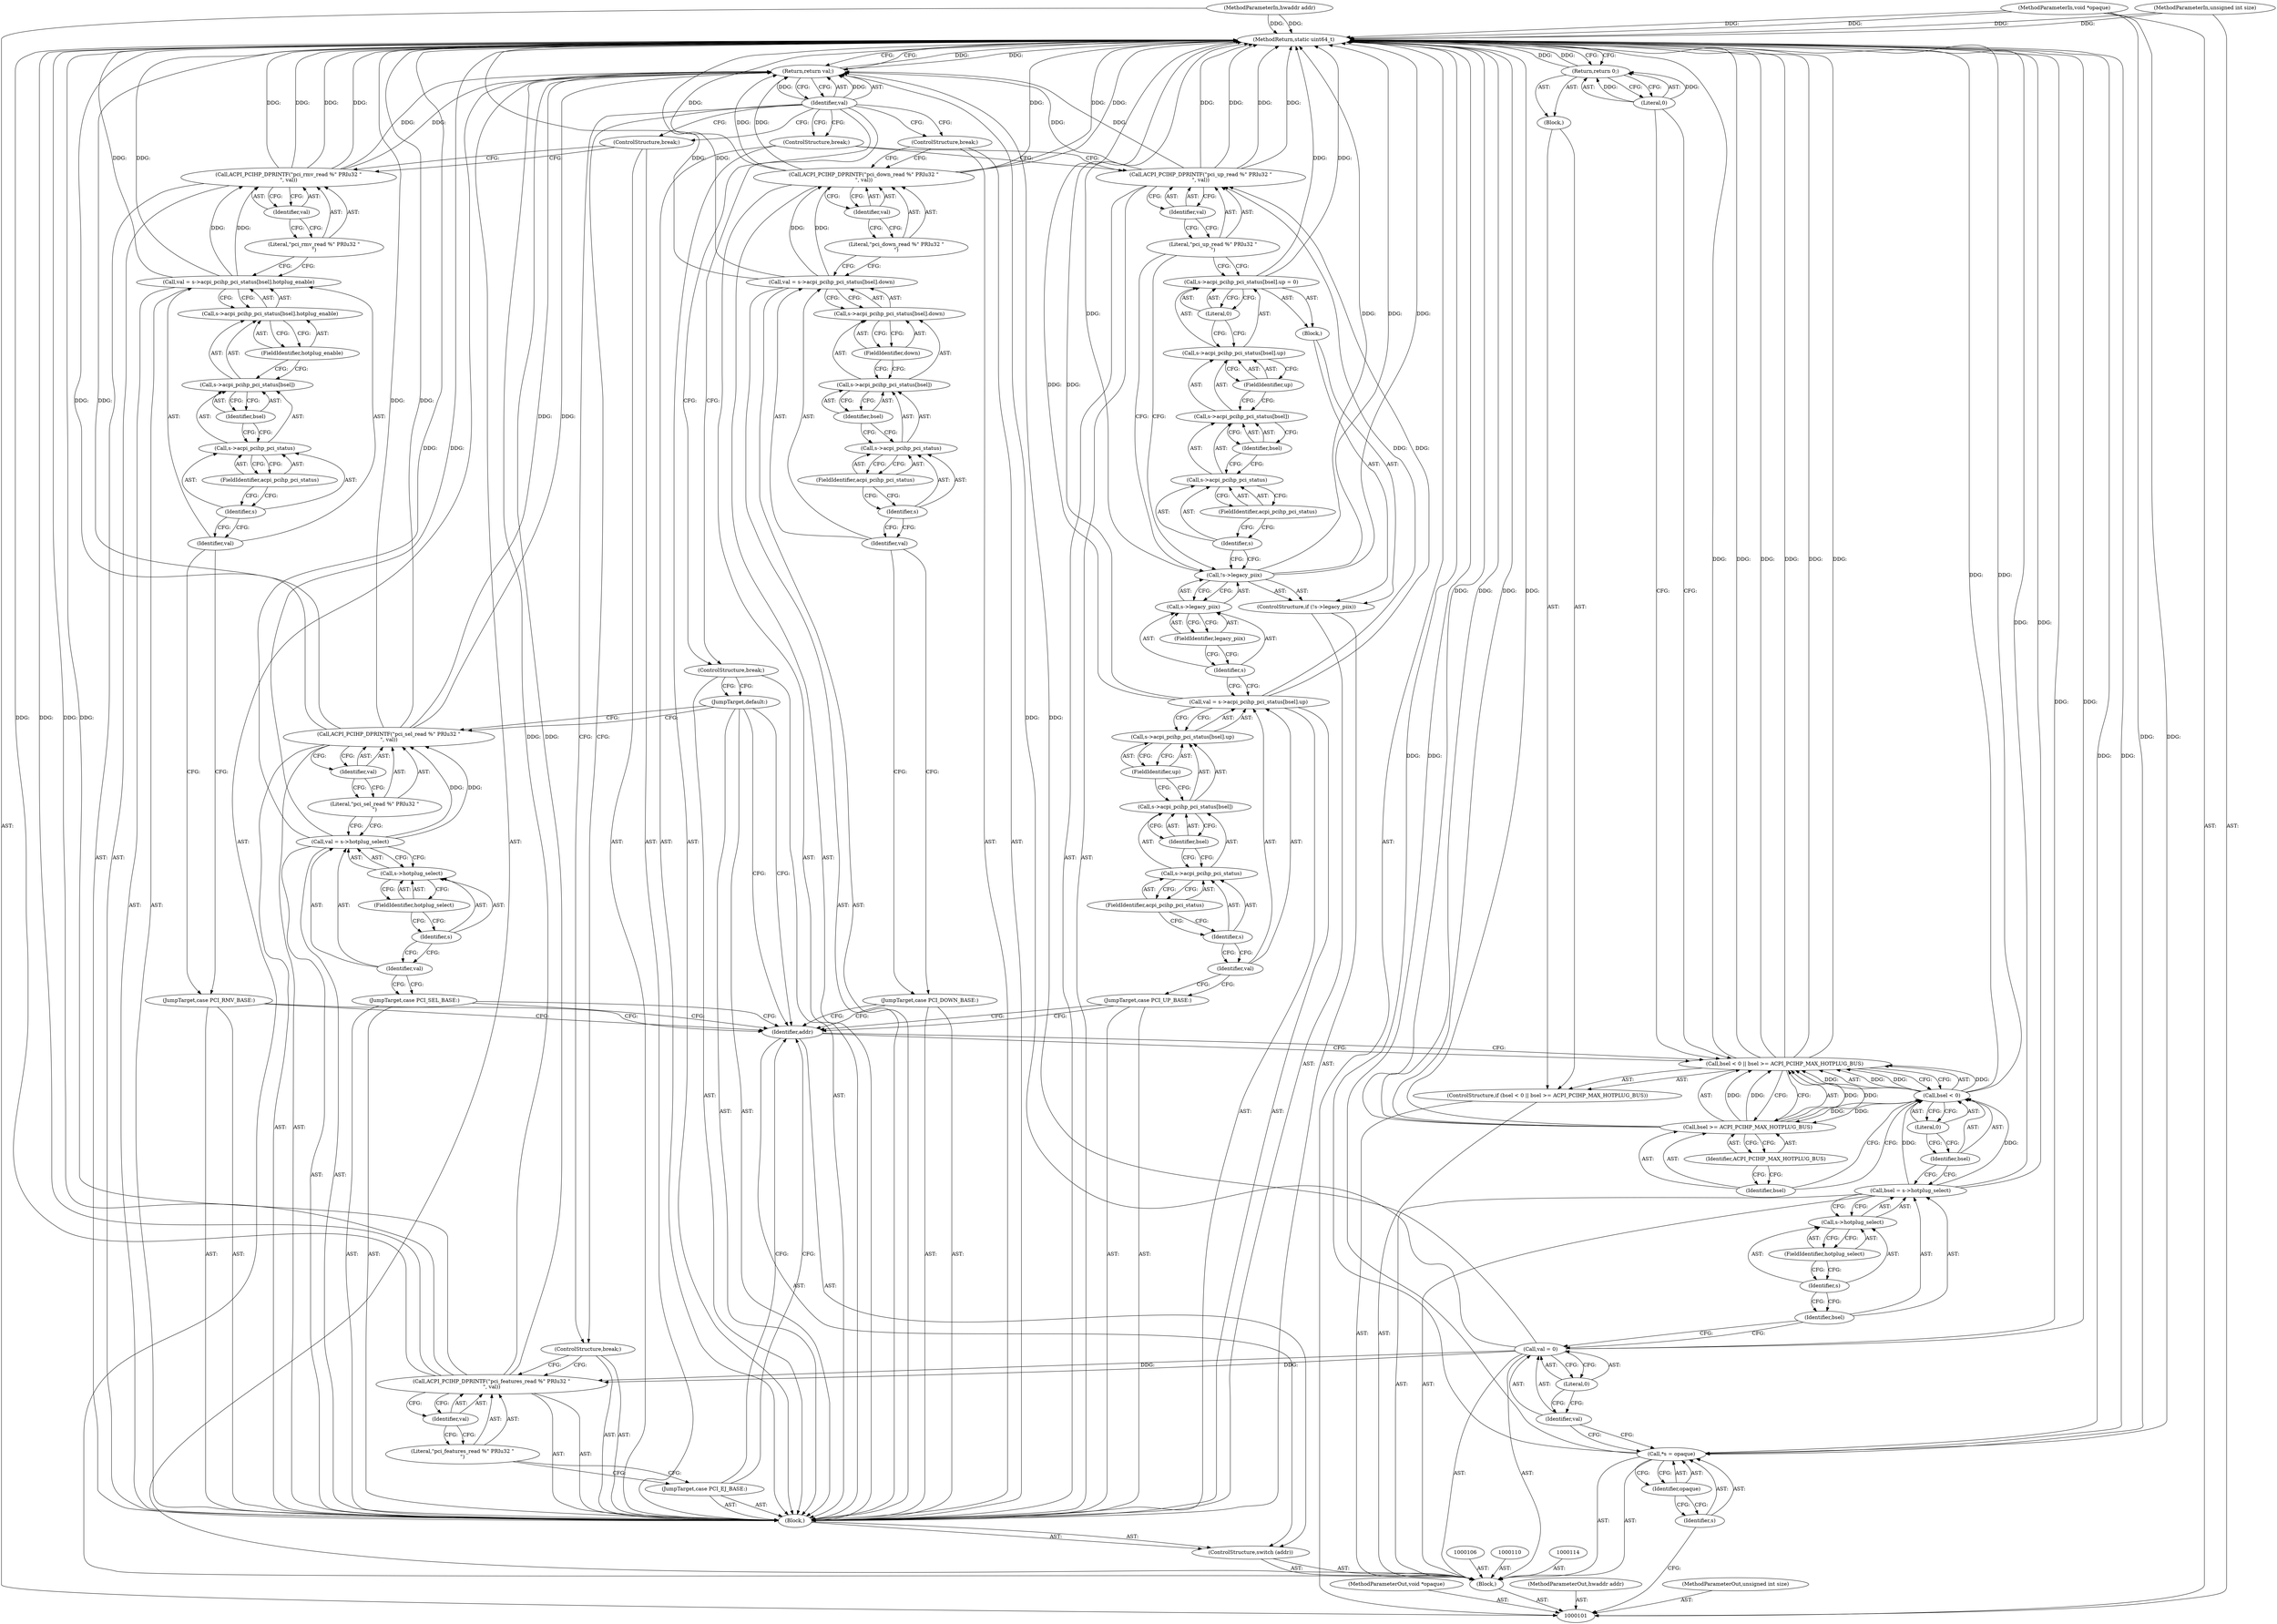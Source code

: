 digraph "0_qemu_fa365d7cd11185237471823a5a33d36765454e16" {
"1000209" [label="(MethodReturn,static uint64_t)"];
"1000102" [label="(MethodParameterIn,void *opaque)"];
"1000265" [label="(MethodParameterOut,void *opaque)"];
"1000103" [label="(MethodParameterIn,hwaddr addr)"];
"1000266" [label="(MethodParameterOut,hwaddr addr)"];
"1000104" [label="(MethodParameterIn,unsigned int size)"];
"1000267" [label="(MethodParameterOut,unsigned int size)"];
"1000132" [label="(Identifier,addr)"];
"1000133" [label="(Block,)"];
"1000131" [label="(ControlStructure,switch (addr))"];
"1000134" [label="(JumpTarget,case PCI_UP_BASE:)"];
"1000137" [label="(Call,s->acpi_pcihp_pci_status[bsel].up)"];
"1000138" [label="(Call,s->acpi_pcihp_pci_status[bsel])"];
"1000139" [label="(Call,s->acpi_pcihp_pci_status)"];
"1000140" [label="(Identifier,s)"];
"1000141" [label="(FieldIdentifier,acpi_pcihp_pci_status)"];
"1000142" [label="(Identifier,bsel)"];
"1000143" [label="(FieldIdentifier,up)"];
"1000135" [label="(Call,val = s->acpi_pcihp_pci_status[bsel].up)"];
"1000136" [label="(Identifier,val)"];
"1000145" [label="(Call,!s->legacy_piix)"];
"1000146" [label="(Call,s->legacy_piix)"];
"1000147" [label="(Identifier,s)"];
"1000148" [label="(FieldIdentifier,legacy_piix)"];
"1000149" [label="(Block,)"];
"1000144" [label="(ControlStructure,if (!s->legacy_piix))"];
"1000150" [label="(Call,s->acpi_pcihp_pci_status[bsel].up = 0)"];
"1000151" [label="(Call,s->acpi_pcihp_pci_status[bsel].up)"];
"1000152" [label="(Call,s->acpi_pcihp_pci_status[bsel])"];
"1000153" [label="(Call,s->acpi_pcihp_pci_status)"];
"1000154" [label="(Identifier,s)"];
"1000155" [label="(FieldIdentifier,acpi_pcihp_pci_status)"];
"1000156" [label="(Identifier,bsel)"];
"1000157" [label="(FieldIdentifier,up)"];
"1000158" [label="(Literal,0)"];
"1000160" [label="(Literal,\"pci_up_read %\" PRIu32 \"\n\")"];
"1000161" [label="(Identifier,val)"];
"1000159" [label="(Call,ACPI_PCIHP_DPRINTF(\"pci_up_read %\" PRIu32 \"\n\", val))"];
"1000162" [label="(ControlStructure,break;)"];
"1000163" [label="(JumpTarget,case PCI_DOWN_BASE:)"];
"1000166" [label="(Call,s->acpi_pcihp_pci_status[bsel].down)"];
"1000167" [label="(Call,s->acpi_pcihp_pci_status[bsel])"];
"1000168" [label="(Call,s->acpi_pcihp_pci_status)"];
"1000169" [label="(Identifier,s)"];
"1000170" [label="(FieldIdentifier,acpi_pcihp_pci_status)"];
"1000171" [label="(Identifier,bsel)"];
"1000172" [label="(FieldIdentifier,down)"];
"1000164" [label="(Call,val = s->acpi_pcihp_pci_status[bsel].down)"];
"1000165" [label="(Identifier,val)"];
"1000105" [label="(Block,)"];
"1000174" [label="(Literal,\"pci_down_read %\" PRIu32 \"\n\")"];
"1000175" [label="(Identifier,val)"];
"1000173" [label="(Call,ACPI_PCIHP_DPRINTF(\"pci_down_read %\" PRIu32 \"\n\", val))"];
"1000176" [label="(ControlStructure,break;)"];
"1000177" [label="(JumpTarget,case PCI_EJ_BASE:)"];
"1000179" [label="(Literal,\"pci_features_read %\" PRIu32 \"\n\")"];
"1000180" [label="(Identifier,val)"];
"1000178" [label="(Call,ACPI_PCIHP_DPRINTF(\"pci_features_read %\" PRIu32 \"\n\", val))"];
"1000181" [label="(ControlStructure,break;)"];
"1000182" [label="(JumpTarget,case PCI_RMV_BASE:)"];
"1000185" [label="(Call,s->acpi_pcihp_pci_status[bsel].hotplug_enable)"];
"1000186" [label="(Call,s->acpi_pcihp_pci_status[bsel])"];
"1000187" [label="(Call,s->acpi_pcihp_pci_status)"];
"1000188" [label="(Identifier,s)"];
"1000189" [label="(FieldIdentifier,acpi_pcihp_pci_status)"];
"1000190" [label="(Identifier,bsel)"];
"1000191" [label="(FieldIdentifier,hotplug_enable)"];
"1000183" [label="(Call,val = s->acpi_pcihp_pci_status[bsel].hotplug_enable)"];
"1000184" [label="(Identifier,val)"];
"1000193" [label="(Literal,\"pci_rmv_read %\" PRIu32 \"\n\")"];
"1000194" [label="(Identifier,val)"];
"1000192" [label="(Call,ACPI_PCIHP_DPRINTF(\"pci_rmv_read %\" PRIu32 \"\n\", val))"];
"1000195" [label="(ControlStructure,break;)"];
"1000107" [label="(Call,*s = opaque)"];
"1000108" [label="(Identifier,s)"];
"1000109" [label="(Identifier,opaque)"];
"1000196" [label="(JumpTarget,case PCI_SEL_BASE:)"];
"1000199" [label="(Call,s->hotplug_select)"];
"1000200" [label="(Identifier,s)"];
"1000201" [label="(FieldIdentifier,hotplug_select)"];
"1000197" [label="(Call,val = s->hotplug_select)"];
"1000198" [label="(Identifier,val)"];
"1000203" [label="(Literal,\"pci_sel_read %\" PRIu32 \"\n\")"];
"1000204" [label="(Identifier,val)"];
"1000202" [label="(Call,ACPI_PCIHP_DPRINTF(\"pci_sel_read %\" PRIu32 \"\n\", val))"];
"1000205" [label="(JumpTarget,default:)"];
"1000206" [label="(ControlStructure,break;)"];
"1000208" [label="(Identifier,val)"];
"1000207" [label="(Return,return val;)"];
"1000111" [label="(Call,val = 0)"];
"1000112" [label="(Identifier,val)"];
"1000113" [label="(Literal,0)"];
"1000117" [label="(Call,s->hotplug_select)"];
"1000118" [label="(Identifier,s)"];
"1000119" [label="(FieldIdentifier,hotplug_select)"];
"1000115" [label="(Call,bsel = s->hotplug_select)"];
"1000116" [label="(Identifier,bsel)"];
"1000124" [label="(Literal,0)"];
"1000125" [label="(Call,bsel >= ACPI_PCIHP_MAX_HOTPLUG_BUS)"];
"1000126" [label="(Identifier,bsel)"];
"1000127" [label="(Identifier,ACPI_PCIHP_MAX_HOTPLUG_BUS)"];
"1000120" [label="(ControlStructure,if (bsel < 0 || bsel >= ACPI_PCIHP_MAX_HOTPLUG_BUS))"];
"1000128" [label="(Block,)"];
"1000121" [label="(Call,bsel < 0 || bsel >= ACPI_PCIHP_MAX_HOTPLUG_BUS)"];
"1000122" [label="(Call,bsel < 0)"];
"1000123" [label="(Identifier,bsel)"];
"1000130" [label="(Literal,0)"];
"1000129" [label="(Return,return 0;)"];
"1000209" -> "1000101"  [label="AST: "];
"1000209" -> "1000129"  [label="CFG: "];
"1000209" -> "1000207"  [label="CFG: "];
"1000129" -> "1000209"  [label="DDG: "];
"1000107" -> "1000209"  [label="DDG: "];
"1000107" -> "1000209"  [label="DDG: "];
"1000183" -> "1000209"  [label="DDG: "];
"1000104" -> "1000209"  [label="DDG: "];
"1000122" -> "1000209"  [label="DDG: "];
"1000164" -> "1000209"  [label="DDG: "];
"1000103" -> "1000209"  [label="DDG: "];
"1000125" -> "1000209"  [label="DDG: "];
"1000125" -> "1000209"  [label="DDG: "];
"1000145" -> "1000209"  [label="DDG: "];
"1000145" -> "1000209"  [label="DDG: "];
"1000178" -> "1000209"  [label="DDG: "];
"1000178" -> "1000209"  [label="DDG: "];
"1000159" -> "1000209"  [label="DDG: "];
"1000159" -> "1000209"  [label="DDG: "];
"1000115" -> "1000209"  [label="DDG: "];
"1000121" -> "1000209"  [label="DDG: "];
"1000121" -> "1000209"  [label="DDG: "];
"1000121" -> "1000209"  [label="DDG: "];
"1000192" -> "1000209"  [label="DDG: "];
"1000192" -> "1000209"  [label="DDG: "];
"1000150" -> "1000209"  [label="DDG: "];
"1000102" -> "1000209"  [label="DDG: "];
"1000111" -> "1000209"  [label="DDG: "];
"1000197" -> "1000209"  [label="DDG: "];
"1000173" -> "1000209"  [label="DDG: "];
"1000173" -> "1000209"  [label="DDG: "];
"1000135" -> "1000209"  [label="DDG: "];
"1000202" -> "1000209"  [label="DDG: "];
"1000202" -> "1000209"  [label="DDG: "];
"1000207" -> "1000209"  [label="DDG: "];
"1000102" -> "1000101"  [label="AST: "];
"1000102" -> "1000209"  [label="DDG: "];
"1000102" -> "1000107"  [label="DDG: "];
"1000265" -> "1000101"  [label="AST: "];
"1000103" -> "1000101"  [label="AST: "];
"1000103" -> "1000209"  [label="DDG: "];
"1000266" -> "1000101"  [label="AST: "];
"1000104" -> "1000101"  [label="AST: "];
"1000104" -> "1000209"  [label="DDG: "];
"1000267" -> "1000101"  [label="AST: "];
"1000132" -> "1000131"  [label="AST: "];
"1000132" -> "1000121"  [label="CFG: "];
"1000134" -> "1000132"  [label="CFG: "];
"1000163" -> "1000132"  [label="CFG: "];
"1000177" -> "1000132"  [label="CFG: "];
"1000182" -> "1000132"  [label="CFG: "];
"1000196" -> "1000132"  [label="CFG: "];
"1000205" -> "1000132"  [label="CFG: "];
"1000133" -> "1000131"  [label="AST: "];
"1000134" -> "1000133"  [label="AST: "];
"1000135" -> "1000133"  [label="AST: "];
"1000144" -> "1000133"  [label="AST: "];
"1000159" -> "1000133"  [label="AST: "];
"1000162" -> "1000133"  [label="AST: "];
"1000163" -> "1000133"  [label="AST: "];
"1000164" -> "1000133"  [label="AST: "];
"1000173" -> "1000133"  [label="AST: "];
"1000176" -> "1000133"  [label="AST: "];
"1000177" -> "1000133"  [label="AST: "];
"1000178" -> "1000133"  [label="AST: "];
"1000181" -> "1000133"  [label="AST: "];
"1000182" -> "1000133"  [label="AST: "];
"1000183" -> "1000133"  [label="AST: "];
"1000192" -> "1000133"  [label="AST: "];
"1000195" -> "1000133"  [label="AST: "];
"1000196" -> "1000133"  [label="AST: "];
"1000197" -> "1000133"  [label="AST: "];
"1000202" -> "1000133"  [label="AST: "];
"1000205" -> "1000133"  [label="AST: "];
"1000206" -> "1000133"  [label="AST: "];
"1000131" -> "1000105"  [label="AST: "];
"1000132" -> "1000131"  [label="AST: "];
"1000133" -> "1000131"  [label="AST: "];
"1000134" -> "1000133"  [label="AST: "];
"1000134" -> "1000132"  [label="CFG: "];
"1000136" -> "1000134"  [label="CFG: "];
"1000137" -> "1000135"  [label="AST: "];
"1000137" -> "1000143"  [label="CFG: "];
"1000138" -> "1000137"  [label="AST: "];
"1000143" -> "1000137"  [label="AST: "];
"1000135" -> "1000137"  [label="CFG: "];
"1000138" -> "1000137"  [label="AST: "];
"1000138" -> "1000142"  [label="CFG: "];
"1000139" -> "1000138"  [label="AST: "];
"1000142" -> "1000138"  [label="AST: "];
"1000143" -> "1000138"  [label="CFG: "];
"1000139" -> "1000138"  [label="AST: "];
"1000139" -> "1000141"  [label="CFG: "];
"1000140" -> "1000139"  [label="AST: "];
"1000141" -> "1000139"  [label="AST: "];
"1000142" -> "1000139"  [label="CFG: "];
"1000140" -> "1000139"  [label="AST: "];
"1000140" -> "1000136"  [label="CFG: "];
"1000141" -> "1000140"  [label="CFG: "];
"1000141" -> "1000139"  [label="AST: "];
"1000141" -> "1000140"  [label="CFG: "];
"1000139" -> "1000141"  [label="CFG: "];
"1000142" -> "1000138"  [label="AST: "];
"1000142" -> "1000139"  [label="CFG: "];
"1000138" -> "1000142"  [label="CFG: "];
"1000143" -> "1000137"  [label="AST: "];
"1000143" -> "1000138"  [label="CFG: "];
"1000137" -> "1000143"  [label="CFG: "];
"1000135" -> "1000133"  [label="AST: "];
"1000135" -> "1000137"  [label="CFG: "];
"1000136" -> "1000135"  [label="AST: "];
"1000137" -> "1000135"  [label="AST: "];
"1000147" -> "1000135"  [label="CFG: "];
"1000135" -> "1000209"  [label="DDG: "];
"1000135" -> "1000159"  [label="DDG: "];
"1000136" -> "1000135"  [label="AST: "];
"1000136" -> "1000134"  [label="CFG: "];
"1000140" -> "1000136"  [label="CFG: "];
"1000145" -> "1000144"  [label="AST: "];
"1000145" -> "1000146"  [label="CFG: "];
"1000146" -> "1000145"  [label="AST: "];
"1000154" -> "1000145"  [label="CFG: "];
"1000160" -> "1000145"  [label="CFG: "];
"1000145" -> "1000209"  [label="DDG: "];
"1000145" -> "1000209"  [label="DDG: "];
"1000146" -> "1000145"  [label="AST: "];
"1000146" -> "1000148"  [label="CFG: "];
"1000147" -> "1000146"  [label="AST: "];
"1000148" -> "1000146"  [label="AST: "];
"1000145" -> "1000146"  [label="CFG: "];
"1000147" -> "1000146"  [label="AST: "];
"1000147" -> "1000135"  [label="CFG: "];
"1000148" -> "1000147"  [label="CFG: "];
"1000148" -> "1000146"  [label="AST: "];
"1000148" -> "1000147"  [label="CFG: "];
"1000146" -> "1000148"  [label="CFG: "];
"1000149" -> "1000144"  [label="AST: "];
"1000150" -> "1000149"  [label="AST: "];
"1000144" -> "1000133"  [label="AST: "];
"1000145" -> "1000144"  [label="AST: "];
"1000149" -> "1000144"  [label="AST: "];
"1000150" -> "1000149"  [label="AST: "];
"1000150" -> "1000158"  [label="CFG: "];
"1000151" -> "1000150"  [label="AST: "];
"1000158" -> "1000150"  [label="AST: "];
"1000160" -> "1000150"  [label="CFG: "];
"1000150" -> "1000209"  [label="DDG: "];
"1000151" -> "1000150"  [label="AST: "];
"1000151" -> "1000157"  [label="CFG: "];
"1000152" -> "1000151"  [label="AST: "];
"1000157" -> "1000151"  [label="AST: "];
"1000158" -> "1000151"  [label="CFG: "];
"1000152" -> "1000151"  [label="AST: "];
"1000152" -> "1000156"  [label="CFG: "];
"1000153" -> "1000152"  [label="AST: "];
"1000156" -> "1000152"  [label="AST: "];
"1000157" -> "1000152"  [label="CFG: "];
"1000153" -> "1000152"  [label="AST: "];
"1000153" -> "1000155"  [label="CFG: "];
"1000154" -> "1000153"  [label="AST: "];
"1000155" -> "1000153"  [label="AST: "];
"1000156" -> "1000153"  [label="CFG: "];
"1000154" -> "1000153"  [label="AST: "];
"1000154" -> "1000145"  [label="CFG: "];
"1000155" -> "1000154"  [label="CFG: "];
"1000155" -> "1000153"  [label="AST: "];
"1000155" -> "1000154"  [label="CFG: "];
"1000153" -> "1000155"  [label="CFG: "];
"1000156" -> "1000152"  [label="AST: "];
"1000156" -> "1000153"  [label="CFG: "];
"1000152" -> "1000156"  [label="CFG: "];
"1000157" -> "1000151"  [label="AST: "];
"1000157" -> "1000152"  [label="CFG: "];
"1000151" -> "1000157"  [label="CFG: "];
"1000158" -> "1000150"  [label="AST: "];
"1000158" -> "1000151"  [label="CFG: "];
"1000150" -> "1000158"  [label="CFG: "];
"1000160" -> "1000159"  [label="AST: "];
"1000160" -> "1000150"  [label="CFG: "];
"1000160" -> "1000145"  [label="CFG: "];
"1000161" -> "1000160"  [label="CFG: "];
"1000161" -> "1000159"  [label="AST: "];
"1000161" -> "1000160"  [label="CFG: "];
"1000159" -> "1000161"  [label="CFG: "];
"1000159" -> "1000133"  [label="AST: "];
"1000159" -> "1000161"  [label="CFG: "];
"1000160" -> "1000159"  [label="AST: "];
"1000161" -> "1000159"  [label="AST: "];
"1000162" -> "1000159"  [label="CFG: "];
"1000159" -> "1000209"  [label="DDG: "];
"1000159" -> "1000209"  [label="DDG: "];
"1000135" -> "1000159"  [label="DDG: "];
"1000159" -> "1000207"  [label="DDG: "];
"1000162" -> "1000133"  [label="AST: "];
"1000162" -> "1000159"  [label="CFG: "];
"1000208" -> "1000162"  [label="CFG: "];
"1000163" -> "1000133"  [label="AST: "];
"1000163" -> "1000132"  [label="CFG: "];
"1000165" -> "1000163"  [label="CFG: "];
"1000166" -> "1000164"  [label="AST: "];
"1000166" -> "1000172"  [label="CFG: "];
"1000167" -> "1000166"  [label="AST: "];
"1000172" -> "1000166"  [label="AST: "];
"1000164" -> "1000166"  [label="CFG: "];
"1000167" -> "1000166"  [label="AST: "];
"1000167" -> "1000171"  [label="CFG: "];
"1000168" -> "1000167"  [label="AST: "];
"1000171" -> "1000167"  [label="AST: "];
"1000172" -> "1000167"  [label="CFG: "];
"1000168" -> "1000167"  [label="AST: "];
"1000168" -> "1000170"  [label="CFG: "];
"1000169" -> "1000168"  [label="AST: "];
"1000170" -> "1000168"  [label="AST: "];
"1000171" -> "1000168"  [label="CFG: "];
"1000169" -> "1000168"  [label="AST: "];
"1000169" -> "1000165"  [label="CFG: "];
"1000170" -> "1000169"  [label="CFG: "];
"1000170" -> "1000168"  [label="AST: "];
"1000170" -> "1000169"  [label="CFG: "];
"1000168" -> "1000170"  [label="CFG: "];
"1000171" -> "1000167"  [label="AST: "];
"1000171" -> "1000168"  [label="CFG: "];
"1000167" -> "1000171"  [label="CFG: "];
"1000172" -> "1000166"  [label="AST: "];
"1000172" -> "1000167"  [label="CFG: "];
"1000166" -> "1000172"  [label="CFG: "];
"1000164" -> "1000133"  [label="AST: "];
"1000164" -> "1000166"  [label="CFG: "];
"1000165" -> "1000164"  [label="AST: "];
"1000166" -> "1000164"  [label="AST: "];
"1000174" -> "1000164"  [label="CFG: "];
"1000164" -> "1000209"  [label="DDG: "];
"1000164" -> "1000173"  [label="DDG: "];
"1000165" -> "1000164"  [label="AST: "];
"1000165" -> "1000163"  [label="CFG: "];
"1000169" -> "1000165"  [label="CFG: "];
"1000105" -> "1000101"  [label="AST: "];
"1000106" -> "1000105"  [label="AST: "];
"1000107" -> "1000105"  [label="AST: "];
"1000110" -> "1000105"  [label="AST: "];
"1000111" -> "1000105"  [label="AST: "];
"1000114" -> "1000105"  [label="AST: "];
"1000115" -> "1000105"  [label="AST: "];
"1000120" -> "1000105"  [label="AST: "];
"1000131" -> "1000105"  [label="AST: "];
"1000207" -> "1000105"  [label="AST: "];
"1000174" -> "1000173"  [label="AST: "];
"1000174" -> "1000164"  [label="CFG: "];
"1000175" -> "1000174"  [label="CFG: "];
"1000175" -> "1000173"  [label="AST: "];
"1000175" -> "1000174"  [label="CFG: "];
"1000173" -> "1000175"  [label="CFG: "];
"1000173" -> "1000133"  [label="AST: "];
"1000173" -> "1000175"  [label="CFG: "];
"1000174" -> "1000173"  [label="AST: "];
"1000175" -> "1000173"  [label="AST: "];
"1000176" -> "1000173"  [label="CFG: "];
"1000173" -> "1000209"  [label="DDG: "];
"1000173" -> "1000209"  [label="DDG: "];
"1000164" -> "1000173"  [label="DDG: "];
"1000173" -> "1000207"  [label="DDG: "];
"1000176" -> "1000133"  [label="AST: "];
"1000176" -> "1000173"  [label="CFG: "];
"1000208" -> "1000176"  [label="CFG: "];
"1000177" -> "1000133"  [label="AST: "];
"1000177" -> "1000132"  [label="CFG: "];
"1000179" -> "1000177"  [label="CFG: "];
"1000179" -> "1000178"  [label="AST: "];
"1000179" -> "1000177"  [label="CFG: "];
"1000180" -> "1000179"  [label="CFG: "];
"1000180" -> "1000178"  [label="AST: "];
"1000180" -> "1000179"  [label="CFG: "];
"1000178" -> "1000180"  [label="CFG: "];
"1000178" -> "1000133"  [label="AST: "];
"1000178" -> "1000180"  [label="CFG: "];
"1000179" -> "1000178"  [label="AST: "];
"1000180" -> "1000178"  [label="AST: "];
"1000181" -> "1000178"  [label="CFG: "];
"1000178" -> "1000209"  [label="DDG: "];
"1000178" -> "1000209"  [label="DDG: "];
"1000111" -> "1000178"  [label="DDG: "];
"1000178" -> "1000207"  [label="DDG: "];
"1000181" -> "1000133"  [label="AST: "];
"1000181" -> "1000178"  [label="CFG: "];
"1000208" -> "1000181"  [label="CFG: "];
"1000182" -> "1000133"  [label="AST: "];
"1000182" -> "1000132"  [label="CFG: "];
"1000184" -> "1000182"  [label="CFG: "];
"1000185" -> "1000183"  [label="AST: "];
"1000185" -> "1000191"  [label="CFG: "];
"1000186" -> "1000185"  [label="AST: "];
"1000191" -> "1000185"  [label="AST: "];
"1000183" -> "1000185"  [label="CFG: "];
"1000186" -> "1000185"  [label="AST: "];
"1000186" -> "1000190"  [label="CFG: "];
"1000187" -> "1000186"  [label="AST: "];
"1000190" -> "1000186"  [label="AST: "];
"1000191" -> "1000186"  [label="CFG: "];
"1000187" -> "1000186"  [label="AST: "];
"1000187" -> "1000189"  [label="CFG: "];
"1000188" -> "1000187"  [label="AST: "];
"1000189" -> "1000187"  [label="AST: "];
"1000190" -> "1000187"  [label="CFG: "];
"1000188" -> "1000187"  [label="AST: "];
"1000188" -> "1000184"  [label="CFG: "];
"1000189" -> "1000188"  [label="CFG: "];
"1000189" -> "1000187"  [label="AST: "];
"1000189" -> "1000188"  [label="CFG: "];
"1000187" -> "1000189"  [label="CFG: "];
"1000190" -> "1000186"  [label="AST: "];
"1000190" -> "1000187"  [label="CFG: "];
"1000186" -> "1000190"  [label="CFG: "];
"1000191" -> "1000185"  [label="AST: "];
"1000191" -> "1000186"  [label="CFG: "];
"1000185" -> "1000191"  [label="CFG: "];
"1000183" -> "1000133"  [label="AST: "];
"1000183" -> "1000185"  [label="CFG: "];
"1000184" -> "1000183"  [label="AST: "];
"1000185" -> "1000183"  [label="AST: "];
"1000193" -> "1000183"  [label="CFG: "];
"1000183" -> "1000209"  [label="DDG: "];
"1000183" -> "1000192"  [label="DDG: "];
"1000184" -> "1000183"  [label="AST: "];
"1000184" -> "1000182"  [label="CFG: "];
"1000188" -> "1000184"  [label="CFG: "];
"1000193" -> "1000192"  [label="AST: "];
"1000193" -> "1000183"  [label="CFG: "];
"1000194" -> "1000193"  [label="CFG: "];
"1000194" -> "1000192"  [label="AST: "];
"1000194" -> "1000193"  [label="CFG: "];
"1000192" -> "1000194"  [label="CFG: "];
"1000192" -> "1000133"  [label="AST: "];
"1000192" -> "1000194"  [label="CFG: "];
"1000193" -> "1000192"  [label="AST: "];
"1000194" -> "1000192"  [label="AST: "];
"1000195" -> "1000192"  [label="CFG: "];
"1000192" -> "1000209"  [label="DDG: "];
"1000192" -> "1000209"  [label="DDG: "];
"1000183" -> "1000192"  [label="DDG: "];
"1000192" -> "1000207"  [label="DDG: "];
"1000195" -> "1000133"  [label="AST: "];
"1000195" -> "1000192"  [label="CFG: "];
"1000208" -> "1000195"  [label="CFG: "];
"1000107" -> "1000105"  [label="AST: "];
"1000107" -> "1000109"  [label="CFG: "];
"1000108" -> "1000107"  [label="AST: "];
"1000109" -> "1000107"  [label="AST: "];
"1000112" -> "1000107"  [label="CFG: "];
"1000107" -> "1000209"  [label="DDG: "];
"1000107" -> "1000209"  [label="DDG: "];
"1000102" -> "1000107"  [label="DDG: "];
"1000108" -> "1000107"  [label="AST: "];
"1000108" -> "1000101"  [label="CFG: "];
"1000109" -> "1000108"  [label="CFG: "];
"1000109" -> "1000107"  [label="AST: "];
"1000109" -> "1000108"  [label="CFG: "];
"1000107" -> "1000109"  [label="CFG: "];
"1000196" -> "1000133"  [label="AST: "];
"1000196" -> "1000132"  [label="CFG: "];
"1000198" -> "1000196"  [label="CFG: "];
"1000199" -> "1000197"  [label="AST: "];
"1000199" -> "1000201"  [label="CFG: "];
"1000200" -> "1000199"  [label="AST: "];
"1000201" -> "1000199"  [label="AST: "];
"1000197" -> "1000199"  [label="CFG: "];
"1000200" -> "1000199"  [label="AST: "];
"1000200" -> "1000198"  [label="CFG: "];
"1000201" -> "1000200"  [label="CFG: "];
"1000201" -> "1000199"  [label="AST: "];
"1000201" -> "1000200"  [label="CFG: "];
"1000199" -> "1000201"  [label="CFG: "];
"1000197" -> "1000133"  [label="AST: "];
"1000197" -> "1000199"  [label="CFG: "];
"1000198" -> "1000197"  [label="AST: "];
"1000199" -> "1000197"  [label="AST: "];
"1000203" -> "1000197"  [label="CFG: "];
"1000197" -> "1000209"  [label="DDG: "];
"1000197" -> "1000202"  [label="DDG: "];
"1000198" -> "1000197"  [label="AST: "];
"1000198" -> "1000196"  [label="CFG: "];
"1000200" -> "1000198"  [label="CFG: "];
"1000203" -> "1000202"  [label="AST: "];
"1000203" -> "1000197"  [label="CFG: "];
"1000204" -> "1000203"  [label="CFG: "];
"1000204" -> "1000202"  [label="AST: "];
"1000204" -> "1000203"  [label="CFG: "];
"1000202" -> "1000204"  [label="CFG: "];
"1000202" -> "1000133"  [label="AST: "];
"1000202" -> "1000204"  [label="CFG: "];
"1000203" -> "1000202"  [label="AST: "];
"1000204" -> "1000202"  [label="AST: "];
"1000205" -> "1000202"  [label="CFG: "];
"1000202" -> "1000209"  [label="DDG: "];
"1000202" -> "1000209"  [label="DDG: "];
"1000197" -> "1000202"  [label="DDG: "];
"1000202" -> "1000207"  [label="DDG: "];
"1000205" -> "1000133"  [label="AST: "];
"1000205" -> "1000132"  [label="CFG: "];
"1000205" -> "1000202"  [label="CFG: "];
"1000206" -> "1000205"  [label="CFG: "];
"1000206" -> "1000133"  [label="AST: "];
"1000206" -> "1000205"  [label="CFG: "];
"1000208" -> "1000206"  [label="CFG: "];
"1000208" -> "1000207"  [label="AST: "];
"1000208" -> "1000162"  [label="CFG: "];
"1000208" -> "1000176"  [label="CFG: "];
"1000208" -> "1000181"  [label="CFG: "];
"1000208" -> "1000195"  [label="CFG: "];
"1000208" -> "1000206"  [label="CFG: "];
"1000207" -> "1000208"  [label="CFG: "];
"1000208" -> "1000207"  [label="DDG: "];
"1000207" -> "1000105"  [label="AST: "];
"1000207" -> "1000208"  [label="CFG: "];
"1000208" -> "1000207"  [label="AST: "];
"1000209" -> "1000207"  [label="CFG: "];
"1000207" -> "1000209"  [label="DDG: "];
"1000208" -> "1000207"  [label="DDG: "];
"1000192" -> "1000207"  [label="DDG: "];
"1000178" -> "1000207"  [label="DDG: "];
"1000111" -> "1000207"  [label="DDG: "];
"1000159" -> "1000207"  [label="DDG: "];
"1000173" -> "1000207"  [label="DDG: "];
"1000202" -> "1000207"  [label="DDG: "];
"1000111" -> "1000105"  [label="AST: "];
"1000111" -> "1000113"  [label="CFG: "];
"1000112" -> "1000111"  [label="AST: "];
"1000113" -> "1000111"  [label="AST: "];
"1000116" -> "1000111"  [label="CFG: "];
"1000111" -> "1000209"  [label="DDG: "];
"1000111" -> "1000178"  [label="DDG: "];
"1000111" -> "1000207"  [label="DDG: "];
"1000112" -> "1000111"  [label="AST: "];
"1000112" -> "1000107"  [label="CFG: "];
"1000113" -> "1000112"  [label="CFG: "];
"1000113" -> "1000111"  [label="AST: "];
"1000113" -> "1000112"  [label="CFG: "];
"1000111" -> "1000113"  [label="CFG: "];
"1000117" -> "1000115"  [label="AST: "];
"1000117" -> "1000119"  [label="CFG: "];
"1000118" -> "1000117"  [label="AST: "];
"1000119" -> "1000117"  [label="AST: "];
"1000115" -> "1000117"  [label="CFG: "];
"1000118" -> "1000117"  [label="AST: "];
"1000118" -> "1000116"  [label="CFG: "];
"1000119" -> "1000118"  [label="CFG: "];
"1000119" -> "1000117"  [label="AST: "];
"1000119" -> "1000118"  [label="CFG: "];
"1000117" -> "1000119"  [label="CFG: "];
"1000115" -> "1000105"  [label="AST: "];
"1000115" -> "1000117"  [label="CFG: "];
"1000116" -> "1000115"  [label="AST: "];
"1000117" -> "1000115"  [label="AST: "];
"1000123" -> "1000115"  [label="CFG: "];
"1000115" -> "1000209"  [label="DDG: "];
"1000115" -> "1000122"  [label="DDG: "];
"1000116" -> "1000115"  [label="AST: "];
"1000116" -> "1000111"  [label="CFG: "];
"1000118" -> "1000116"  [label="CFG: "];
"1000124" -> "1000122"  [label="AST: "];
"1000124" -> "1000123"  [label="CFG: "];
"1000122" -> "1000124"  [label="CFG: "];
"1000125" -> "1000121"  [label="AST: "];
"1000125" -> "1000127"  [label="CFG: "];
"1000126" -> "1000125"  [label="AST: "];
"1000127" -> "1000125"  [label="AST: "];
"1000121" -> "1000125"  [label="CFG: "];
"1000125" -> "1000209"  [label="DDG: "];
"1000125" -> "1000209"  [label="DDG: "];
"1000125" -> "1000121"  [label="DDG: "];
"1000125" -> "1000121"  [label="DDG: "];
"1000122" -> "1000125"  [label="DDG: "];
"1000126" -> "1000125"  [label="AST: "];
"1000126" -> "1000122"  [label="CFG: "];
"1000127" -> "1000126"  [label="CFG: "];
"1000127" -> "1000125"  [label="AST: "];
"1000127" -> "1000126"  [label="CFG: "];
"1000125" -> "1000127"  [label="CFG: "];
"1000120" -> "1000105"  [label="AST: "];
"1000121" -> "1000120"  [label="AST: "];
"1000128" -> "1000120"  [label="AST: "];
"1000128" -> "1000120"  [label="AST: "];
"1000129" -> "1000128"  [label="AST: "];
"1000121" -> "1000120"  [label="AST: "];
"1000121" -> "1000122"  [label="CFG: "];
"1000121" -> "1000125"  [label="CFG: "];
"1000122" -> "1000121"  [label="AST: "];
"1000125" -> "1000121"  [label="AST: "];
"1000130" -> "1000121"  [label="CFG: "];
"1000132" -> "1000121"  [label="CFG: "];
"1000121" -> "1000209"  [label="DDG: "];
"1000121" -> "1000209"  [label="DDG: "];
"1000121" -> "1000209"  [label="DDG: "];
"1000122" -> "1000121"  [label="DDG: "];
"1000122" -> "1000121"  [label="DDG: "];
"1000125" -> "1000121"  [label="DDG: "];
"1000125" -> "1000121"  [label="DDG: "];
"1000122" -> "1000121"  [label="AST: "];
"1000122" -> "1000124"  [label="CFG: "];
"1000123" -> "1000122"  [label="AST: "];
"1000124" -> "1000122"  [label="AST: "];
"1000126" -> "1000122"  [label="CFG: "];
"1000121" -> "1000122"  [label="CFG: "];
"1000122" -> "1000209"  [label="DDG: "];
"1000122" -> "1000121"  [label="DDG: "];
"1000122" -> "1000121"  [label="DDG: "];
"1000115" -> "1000122"  [label="DDG: "];
"1000122" -> "1000125"  [label="DDG: "];
"1000123" -> "1000122"  [label="AST: "];
"1000123" -> "1000115"  [label="CFG: "];
"1000124" -> "1000123"  [label="CFG: "];
"1000130" -> "1000129"  [label="AST: "];
"1000130" -> "1000121"  [label="CFG: "];
"1000129" -> "1000130"  [label="CFG: "];
"1000130" -> "1000129"  [label="DDG: "];
"1000129" -> "1000128"  [label="AST: "];
"1000129" -> "1000130"  [label="CFG: "];
"1000130" -> "1000129"  [label="AST: "];
"1000209" -> "1000129"  [label="CFG: "];
"1000129" -> "1000209"  [label="DDG: "];
"1000130" -> "1000129"  [label="DDG: "];
}
